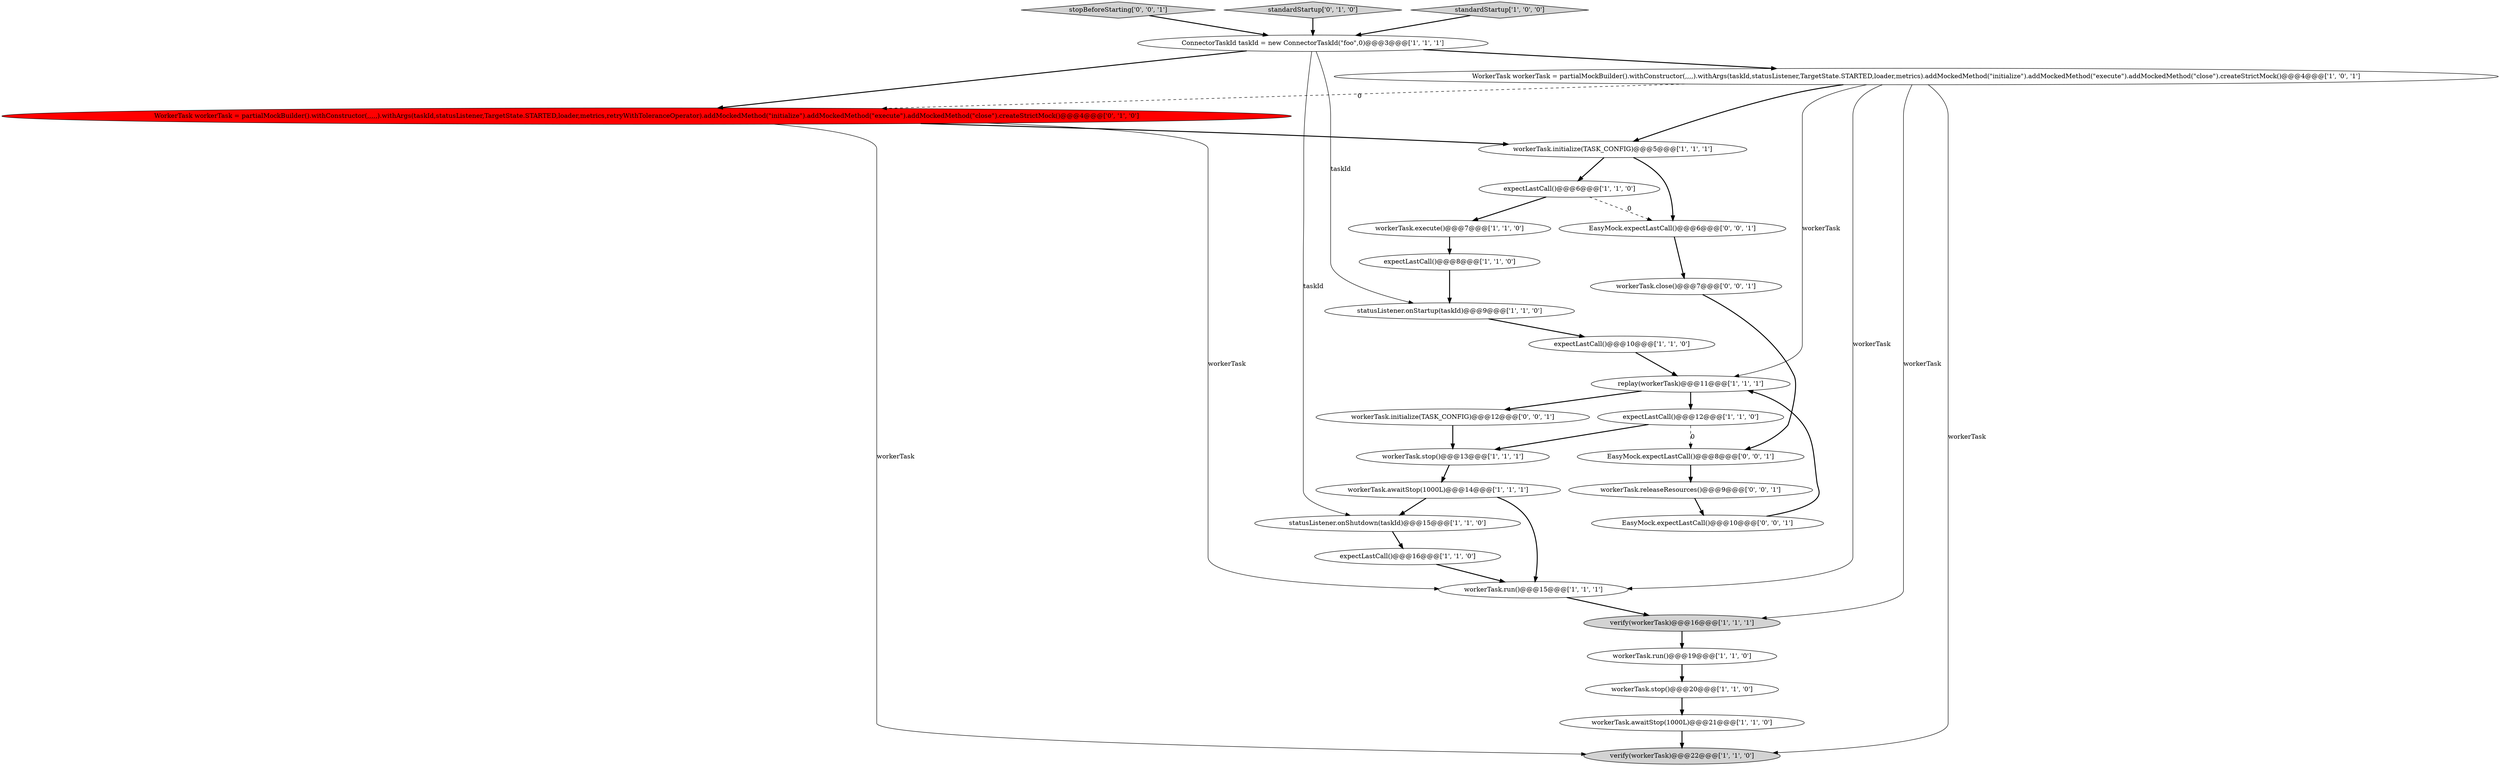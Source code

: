 digraph {
16 [style = filled, label = "expectLastCall()@@@6@@@['1', '1', '0']", fillcolor = white, shape = ellipse image = "AAA0AAABBB1BBB"];
6 [style = filled, label = "workerTask.awaitStop(1000L)@@@14@@@['1', '1', '1']", fillcolor = white, shape = ellipse image = "AAA0AAABBB1BBB"];
3 [style = filled, label = "workerTask.stop()@@@20@@@['1', '1', '0']", fillcolor = white, shape = ellipse image = "AAA0AAABBB1BBB"];
27 [style = filled, label = "stopBeforeStarting['0', '0', '1']", fillcolor = lightgray, shape = diamond image = "AAA0AAABBB3BBB"];
5 [style = filled, label = "verify(workerTask)@@@16@@@['1', '1', '1']", fillcolor = lightgray, shape = ellipse image = "AAA0AAABBB1BBB"];
28 [style = filled, label = "EasyMock.expectLastCall()@@@8@@@['0', '0', '1']", fillcolor = white, shape = ellipse image = "AAA0AAABBB3BBB"];
24 [style = filled, label = "workerTask.releaseResources()@@@9@@@['0', '0', '1']", fillcolor = white, shape = ellipse image = "AAA0AAABBB3BBB"];
7 [style = filled, label = "expectLastCall()@@@10@@@['1', '1', '0']", fillcolor = white, shape = ellipse image = "AAA0AAABBB1BBB"];
9 [style = filled, label = "workerTask.awaitStop(1000L)@@@21@@@['1', '1', '0']", fillcolor = white, shape = ellipse image = "AAA0AAABBB1BBB"];
1 [style = filled, label = "workerTask.run()@@@15@@@['1', '1', '1']", fillcolor = white, shape = ellipse image = "AAA0AAABBB1BBB"];
26 [style = filled, label = "workerTask.close()@@@7@@@['0', '0', '1']", fillcolor = white, shape = ellipse image = "AAA0AAABBB3BBB"];
17 [style = filled, label = "expectLastCall()@@@12@@@['1', '1', '0']", fillcolor = white, shape = ellipse image = "AAA0AAABBB1BBB"];
19 [style = filled, label = "verify(workerTask)@@@22@@@['1', '1', '0']", fillcolor = lightgray, shape = ellipse image = "AAA0AAABBB1BBB"];
14 [style = filled, label = "statusListener.onStartup(taskId)@@@9@@@['1', '1', '0']", fillcolor = white, shape = ellipse image = "AAA0AAABBB1BBB"];
23 [style = filled, label = "workerTask.initialize(TASK_CONFIG)@@@12@@@['0', '0', '1']", fillcolor = white, shape = ellipse image = "AAA0AAABBB3BBB"];
4 [style = filled, label = "replay(workerTask)@@@11@@@['1', '1', '1']", fillcolor = white, shape = ellipse image = "AAA0AAABBB1BBB"];
10 [style = filled, label = "expectLastCall()@@@16@@@['1', '1', '0']", fillcolor = white, shape = ellipse image = "AAA0AAABBB1BBB"];
8 [style = filled, label = "workerTask.stop()@@@13@@@['1', '1', '1']", fillcolor = white, shape = ellipse image = "AAA0AAABBB1BBB"];
22 [style = filled, label = "standardStartup['0', '1', '0']", fillcolor = lightgray, shape = diamond image = "AAA0AAABBB2BBB"];
15 [style = filled, label = "WorkerTask workerTask = partialMockBuilder().withConstructor(,,,,).withArgs(taskId,statusListener,TargetState.STARTED,loader,metrics).addMockedMethod(\"initialize\").addMockedMethod(\"execute\").addMockedMethod(\"close\").createStrictMock()@@@4@@@['1', '0', '1']", fillcolor = white, shape = ellipse image = "AAA0AAABBB1BBB"];
20 [style = filled, label = "statusListener.onShutdown(taskId)@@@15@@@['1', '1', '0']", fillcolor = white, shape = ellipse image = "AAA0AAABBB1BBB"];
13 [style = filled, label = "workerTask.execute()@@@7@@@['1', '1', '0']", fillcolor = white, shape = ellipse image = "AAA0AAABBB1BBB"];
11 [style = filled, label = "standardStartup['1', '0', '0']", fillcolor = lightgray, shape = diamond image = "AAA0AAABBB1BBB"];
0 [style = filled, label = "workerTask.initialize(TASK_CONFIG)@@@5@@@['1', '1', '1']", fillcolor = white, shape = ellipse image = "AAA0AAABBB1BBB"];
29 [style = filled, label = "EasyMock.expectLastCall()@@@10@@@['0', '0', '1']", fillcolor = white, shape = ellipse image = "AAA0AAABBB3BBB"];
12 [style = filled, label = "ConnectorTaskId taskId = new ConnectorTaskId(\"foo\",0)@@@3@@@['1', '1', '1']", fillcolor = white, shape = ellipse image = "AAA0AAABBB1BBB"];
21 [style = filled, label = "WorkerTask workerTask = partialMockBuilder().withConstructor(,,,,,).withArgs(taskId,statusListener,TargetState.STARTED,loader,metrics,retryWithToleranceOperator).addMockedMethod(\"initialize\").addMockedMethod(\"execute\").addMockedMethod(\"close\").createStrictMock()@@@4@@@['0', '1', '0']", fillcolor = red, shape = ellipse image = "AAA1AAABBB2BBB"];
18 [style = filled, label = "expectLastCall()@@@8@@@['1', '1', '0']", fillcolor = white, shape = ellipse image = "AAA0AAABBB1BBB"];
2 [style = filled, label = "workerTask.run()@@@19@@@['1', '1', '0']", fillcolor = white, shape = ellipse image = "AAA0AAABBB1BBB"];
25 [style = filled, label = "EasyMock.expectLastCall()@@@6@@@['0', '0', '1']", fillcolor = white, shape = ellipse image = "AAA0AAABBB3BBB"];
1->5 [style = bold, label=""];
17->8 [style = bold, label=""];
0->16 [style = bold, label=""];
16->13 [style = bold, label=""];
29->4 [style = bold, label=""];
4->17 [style = bold, label=""];
15->1 [style = solid, label="workerTask"];
21->0 [style = bold, label=""];
27->12 [style = bold, label=""];
12->21 [style = bold, label=""];
15->5 [style = solid, label="workerTask"];
16->25 [style = dashed, label="0"];
2->3 [style = bold, label=""];
21->19 [style = solid, label="workerTask"];
12->15 [style = bold, label=""];
12->14 [style = solid, label="taskId"];
12->20 [style = solid, label="taskId"];
15->21 [style = dashed, label="0"];
8->6 [style = bold, label=""];
11->12 [style = bold, label=""];
24->29 [style = bold, label=""];
15->19 [style = solid, label="workerTask"];
7->4 [style = bold, label=""];
23->8 [style = bold, label=""];
14->7 [style = bold, label=""];
20->10 [style = bold, label=""];
6->20 [style = bold, label=""];
3->9 [style = bold, label=""];
6->1 [style = bold, label=""];
17->28 [style = dashed, label="0"];
5->2 [style = bold, label=""];
0->25 [style = bold, label=""];
15->4 [style = solid, label="workerTask"];
22->12 [style = bold, label=""];
15->0 [style = bold, label=""];
25->26 [style = bold, label=""];
9->19 [style = bold, label=""];
28->24 [style = bold, label=""];
26->28 [style = bold, label=""];
10->1 [style = bold, label=""];
21->1 [style = solid, label="workerTask"];
18->14 [style = bold, label=""];
4->23 [style = bold, label=""];
13->18 [style = bold, label=""];
}
